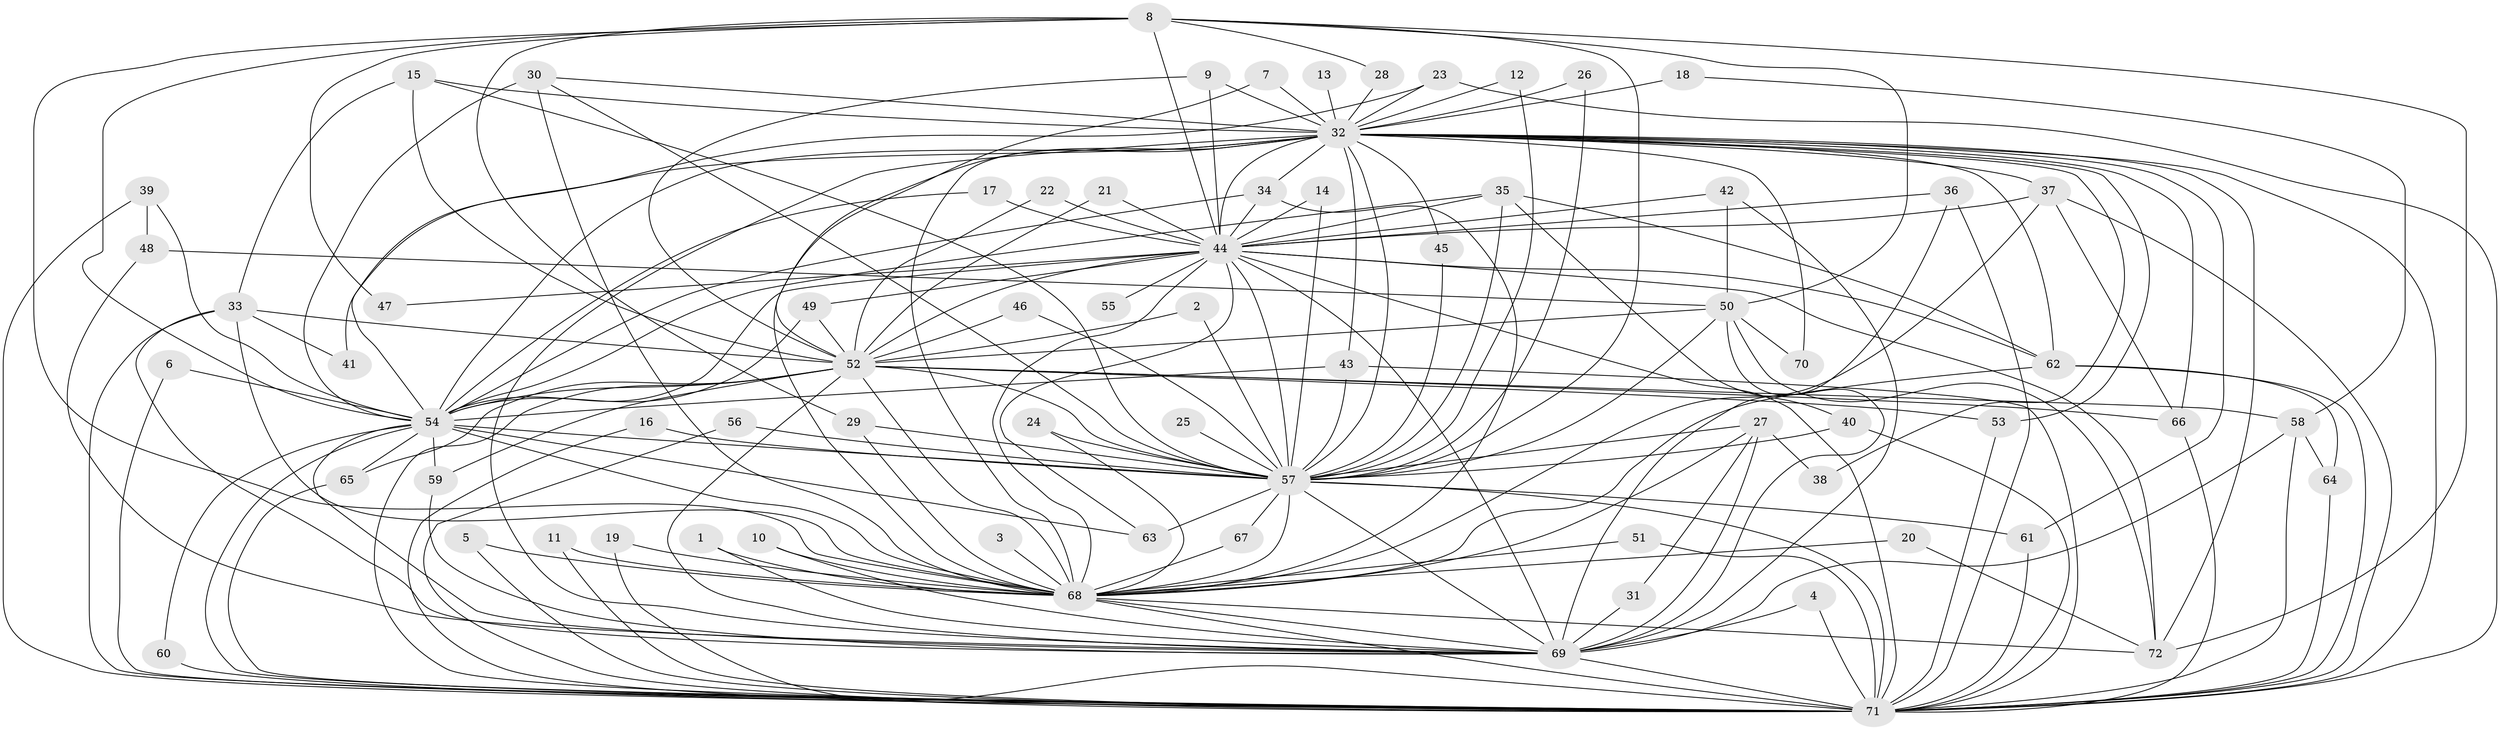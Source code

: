// original degree distribution, {25: 0.013986013986013986, 26: 0.006993006993006993, 35: 0.006993006993006993, 19: 0.006993006993006993, 24: 0.006993006993006993, 33: 0.006993006993006993, 37: 0.006993006993006993, 28: 0.006993006993006993, 21: 0.006993006993006993, 8: 0.006993006993006993, 2: 0.5734265734265734, 5: 0.04195804195804196, 3: 0.21678321678321677, 4: 0.08391608391608392, 6: 0.006993006993006993}
// Generated by graph-tools (version 1.1) at 2025/49/03/09/25 03:49:45]
// undirected, 72 vertices, 193 edges
graph export_dot {
graph [start="1"]
  node [color=gray90,style=filled];
  1;
  2;
  3;
  4;
  5;
  6;
  7;
  8;
  9;
  10;
  11;
  12;
  13;
  14;
  15;
  16;
  17;
  18;
  19;
  20;
  21;
  22;
  23;
  24;
  25;
  26;
  27;
  28;
  29;
  30;
  31;
  32;
  33;
  34;
  35;
  36;
  37;
  38;
  39;
  40;
  41;
  42;
  43;
  44;
  45;
  46;
  47;
  48;
  49;
  50;
  51;
  52;
  53;
  54;
  55;
  56;
  57;
  58;
  59;
  60;
  61;
  62;
  63;
  64;
  65;
  66;
  67;
  68;
  69;
  70;
  71;
  72;
  1 -- 68 [weight=1.0];
  1 -- 69 [weight=1.0];
  2 -- 52 [weight=1.0];
  2 -- 57 [weight=1.0];
  3 -- 68 [weight=1.0];
  4 -- 69 [weight=1.0];
  4 -- 71 [weight=1.0];
  5 -- 68 [weight=1.0];
  5 -- 71 [weight=1.0];
  6 -- 54 [weight=1.0];
  6 -- 71 [weight=1.0];
  7 -- 32 [weight=1.0];
  7 -- 68 [weight=1.0];
  8 -- 28 [weight=1.0];
  8 -- 29 [weight=1.0];
  8 -- 44 [weight=3.0];
  8 -- 47 [weight=1.0];
  8 -- 50 [weight=1.0];
  8 -- 54 [weight=1.0];
  8 -- 57 [weight=1.0];
  8 -- 68 [weight=1.0];
  8 -- 72 [weight=1.0];
  9 -- 32 [weight=1.0];
  9 -- 44 [weight=1.0];
  9 -- 52 [weight=1.0];
  10 -- 68 [weight=1.0];
  10 -- 69 [weight=1.0];
  11 -- 68 [weight=1.0];
  11 -- 71 [weight=1.0];
  12 -- 32 [weight=1.0];
  12 -- 57 [weight=1.0];
  13 -- 32 [weight=2.0];
  14 -- 44 [weight=1.0];
  14 -- 57 [weight=1.0];
  15 -- 32 [weight=1.0];
  15 -- 33 [weight=1.0];
  15 -- 52 [weight=1.0];
  15 -- 57 [weight=1.0];
  16 -- 57 [weight=1.0];
  16 -- 71 [weight=1.0];
  17 -- 44 [weight=1.0];
  17 -- 54 [weight=1.0];
  18 -- 32 [weight=2.0];
  18 -- 58 [weight=1.0];
  19 -- 68 [weight=1.0];
  19 -- 71 [weight=1.0];
  20 -- 68 [weight=1.0];
  20 -- 72 [weight=1.0];
  21 -- 44 [weight=1.0];
  21 -- 52 [weight=1.0];
  22 -- 44 [weight=1.0];
  22 -- 52 [weight=1.0];
  23 -- 32 [weight=1.0];
  23 -- 54 [weight=1.0];
  23 -- 71 [weight=1.0];
  24 -- 57 [weight=1.0];
  24 -- 68 [weight=1.0];
  25 -- 57 [weight=1.0];
  26 -- 32 [weight=1.0];
  26 -- 57 [weight=1.0];
  27 -- 31 [weight=1.0];
  27 -- 38 [weight=1.0];
  27 -- 57 [weight=1.0];
  27 -- 68 [weight=1.0];
  27 -- 69 [weight=2.0];
  28 -- 32 [weight=1.0];
  29 -- 57 [weight=1.0];
  29 -- 68 [weight=1.0];
  30 -- 32 [weight=1.0];
  30 -- 54 [weight=1.0];
  30 -- 57 [weight=1.0];
  30 -- 68 [weight=1.0];
  31 -- 69 [weight=1.0];
  32 -- 34 [weight=1.0];
  32 -- 37 [weight=1.0];
  32 -- 38 [weight=1.0];
  32 -- 41 [weight=1.0];
  32 -- 43 [weight=1.0];
  32 -- 44 [weight=4.0];
  32 -- 45 [weight=1.0];
  32 -- 52 [weight=2.0];
  32 -- 53 [weight=2.0];
  32 -- 54 [weight=2.0];
  32 -- 57 [weight=2.0];
  32 -- 61 [weight=1.0];
  32 -- 62 [weight=1.0];
  32 -- 66 [weight=1.0];
  32 -- 68 [weight=3.0];
  32 -- 69 [weight=2.0];
  32 -- 70 [weight=1.0];
  32 -- 71 [weight=2.0];
  32 -- 72 [weight=1.0];
  33 -- 41 [weight=1.0];
  33 -- 52 [weight=1.0];
  33 -- 68 [weight=1.0];
  33 -- 69 [weight=1.0];
  33 -- 71 [weight=1.0];
  34 -- 44 [weight=1.0];
  34 -- 54 [weight=1.0];
  34 -- 68 [weight=1.0];
  35 -- 40 [weight=1.0];
  35 -- 44 [weight=1.0];
  35 -- 54 [weight=1.0];
  35 -- 57 [weight=2.0];
  35 -- 62 [weight=1.0];
  36 -- 44 [weight=1.0];
  36 -- 69 [weight=1.0];
  36 -- 71 [weight=1.0];
  37 -- 44 [weight=1.0];
  37 -- 66 [weight=1.0];
  37 -- 68 [weight=2.0];
  37 -- 71 [weight=1.0];
  39 -- 48 [weight=1.0];
  39 -- 54 [weight=1.0];
  39 -- 71 [weight=1.0];
  40 -- 57 [weight=1.0];
  40 -- 71 [weight=1.0];
  42 -- 44 [weight=1.0];
  42 -- 50 [weight=1.0];
  42 -- 69 [weight=1.0];
  43 -- 54 [weight=1.0];
  43 -- 57 [weight=1.0];
  43 -- 71 [weight=1.0];
  44 -- 47 [weight=1.0];
  44 -- 49 [weight=2.0];
  44 -- 52 [weight=3.0];
  44 -- 54 [weight=2.0];
  44 -- 55 [weight=1.0];
  44 -- 57 [weight=3.0];
  44 -- 62 [weight=1.0];
  44 -- 63 [weight=1.0];
  44 -- 68 [weight=2.0];
  44 -- 69 [weight=3.0];
  44 -- 71 [weight=2.0];
  44 -- 72 [weight=1.0];
  45 -- 57 [weight=1.0];
  46 -- 52 [weight=1.0];
  46 -- 57 [weight=1.0];
  48 -- 50 [weight=1.0];
  48 -- 69 [weight=1.0];
  49 -- 52 [weight=2.0];
  49 -- 54 [weight=1.0];
  50 -- 52 [weight=1.0];
  50 -- 57 [weight=1.0];
  50 -- 69 [weight=1.0];
  50 -- 70 [weight=1.0];
  50 -- 72 [weight=1.0];
  51 -- 68 [weight=1.0];
  51 -- 71 [weight=1.0];
  52 -- 53 [weight=1.0];
  52 -- 54 [weight=2.0];
  52 -- 57 [weight=1.0];
  52 -- 58 [weight=1.0];
  52 -- 59 [weight=1.0];
  52 -- 65 [weight=1.0];
  52 -- 66 [weight=1.0];
  52 -- 68 [weight=1.0];
  52 -- 69 [weight=1.0];
  52 -- 71 [weight=1.0];
  53 -- 71 [weight=1.0];
  54 -- 57 [weight=2.0];
  54 -- 59 [weight=1.0];
  54 -- 60 [weight=1.0];
  54 -- 63 [weight=1.0];
  54 -- 65 [weight=1.0];
  54 -- 68 [weight=1.0];
  54 -- 69 [weight=1.0];
  54 -- 71 [weight=1.0];
  56 -- 57 [weight=1.0];
  56 -- 71 [weight=1.0];
  57 -- 61 [weight=1.0];
  57 -- 63 [weight=1.0];
  57 -- 67 [weight=1.0];
  57 -- 68 [weight=1.0];
  57 -- 69 [weight=1.0];
  57 -- 71 [weight=1.0];
  58 -- 64 [weight=1.0];
  58 -- 69 [weight=1.0];
  58 -- 71 [weight=1.0];
  59 -- 69 [weight=1.0];
  60 -- 71 [weight=1.0];
  61 -- 71 [weight=1.0];
  62 -- 64 [weight=1.0];
  62 -- 68 [weight=1.0];
  62 -- 71 [weight=1.0];
  64 -- 71 [weight=1.0];
  65 -- 71 [weight=1.0];
  66 -- 71 [weight=1.0];
  67 -- 68 [weight=1.0];
  68 -- 69 [weight=1.0];
  68 -- 71 [weight=1.0];
  68 -- 72 [weight=1.0];
  69 -- 71 [weight=1.0];
}

